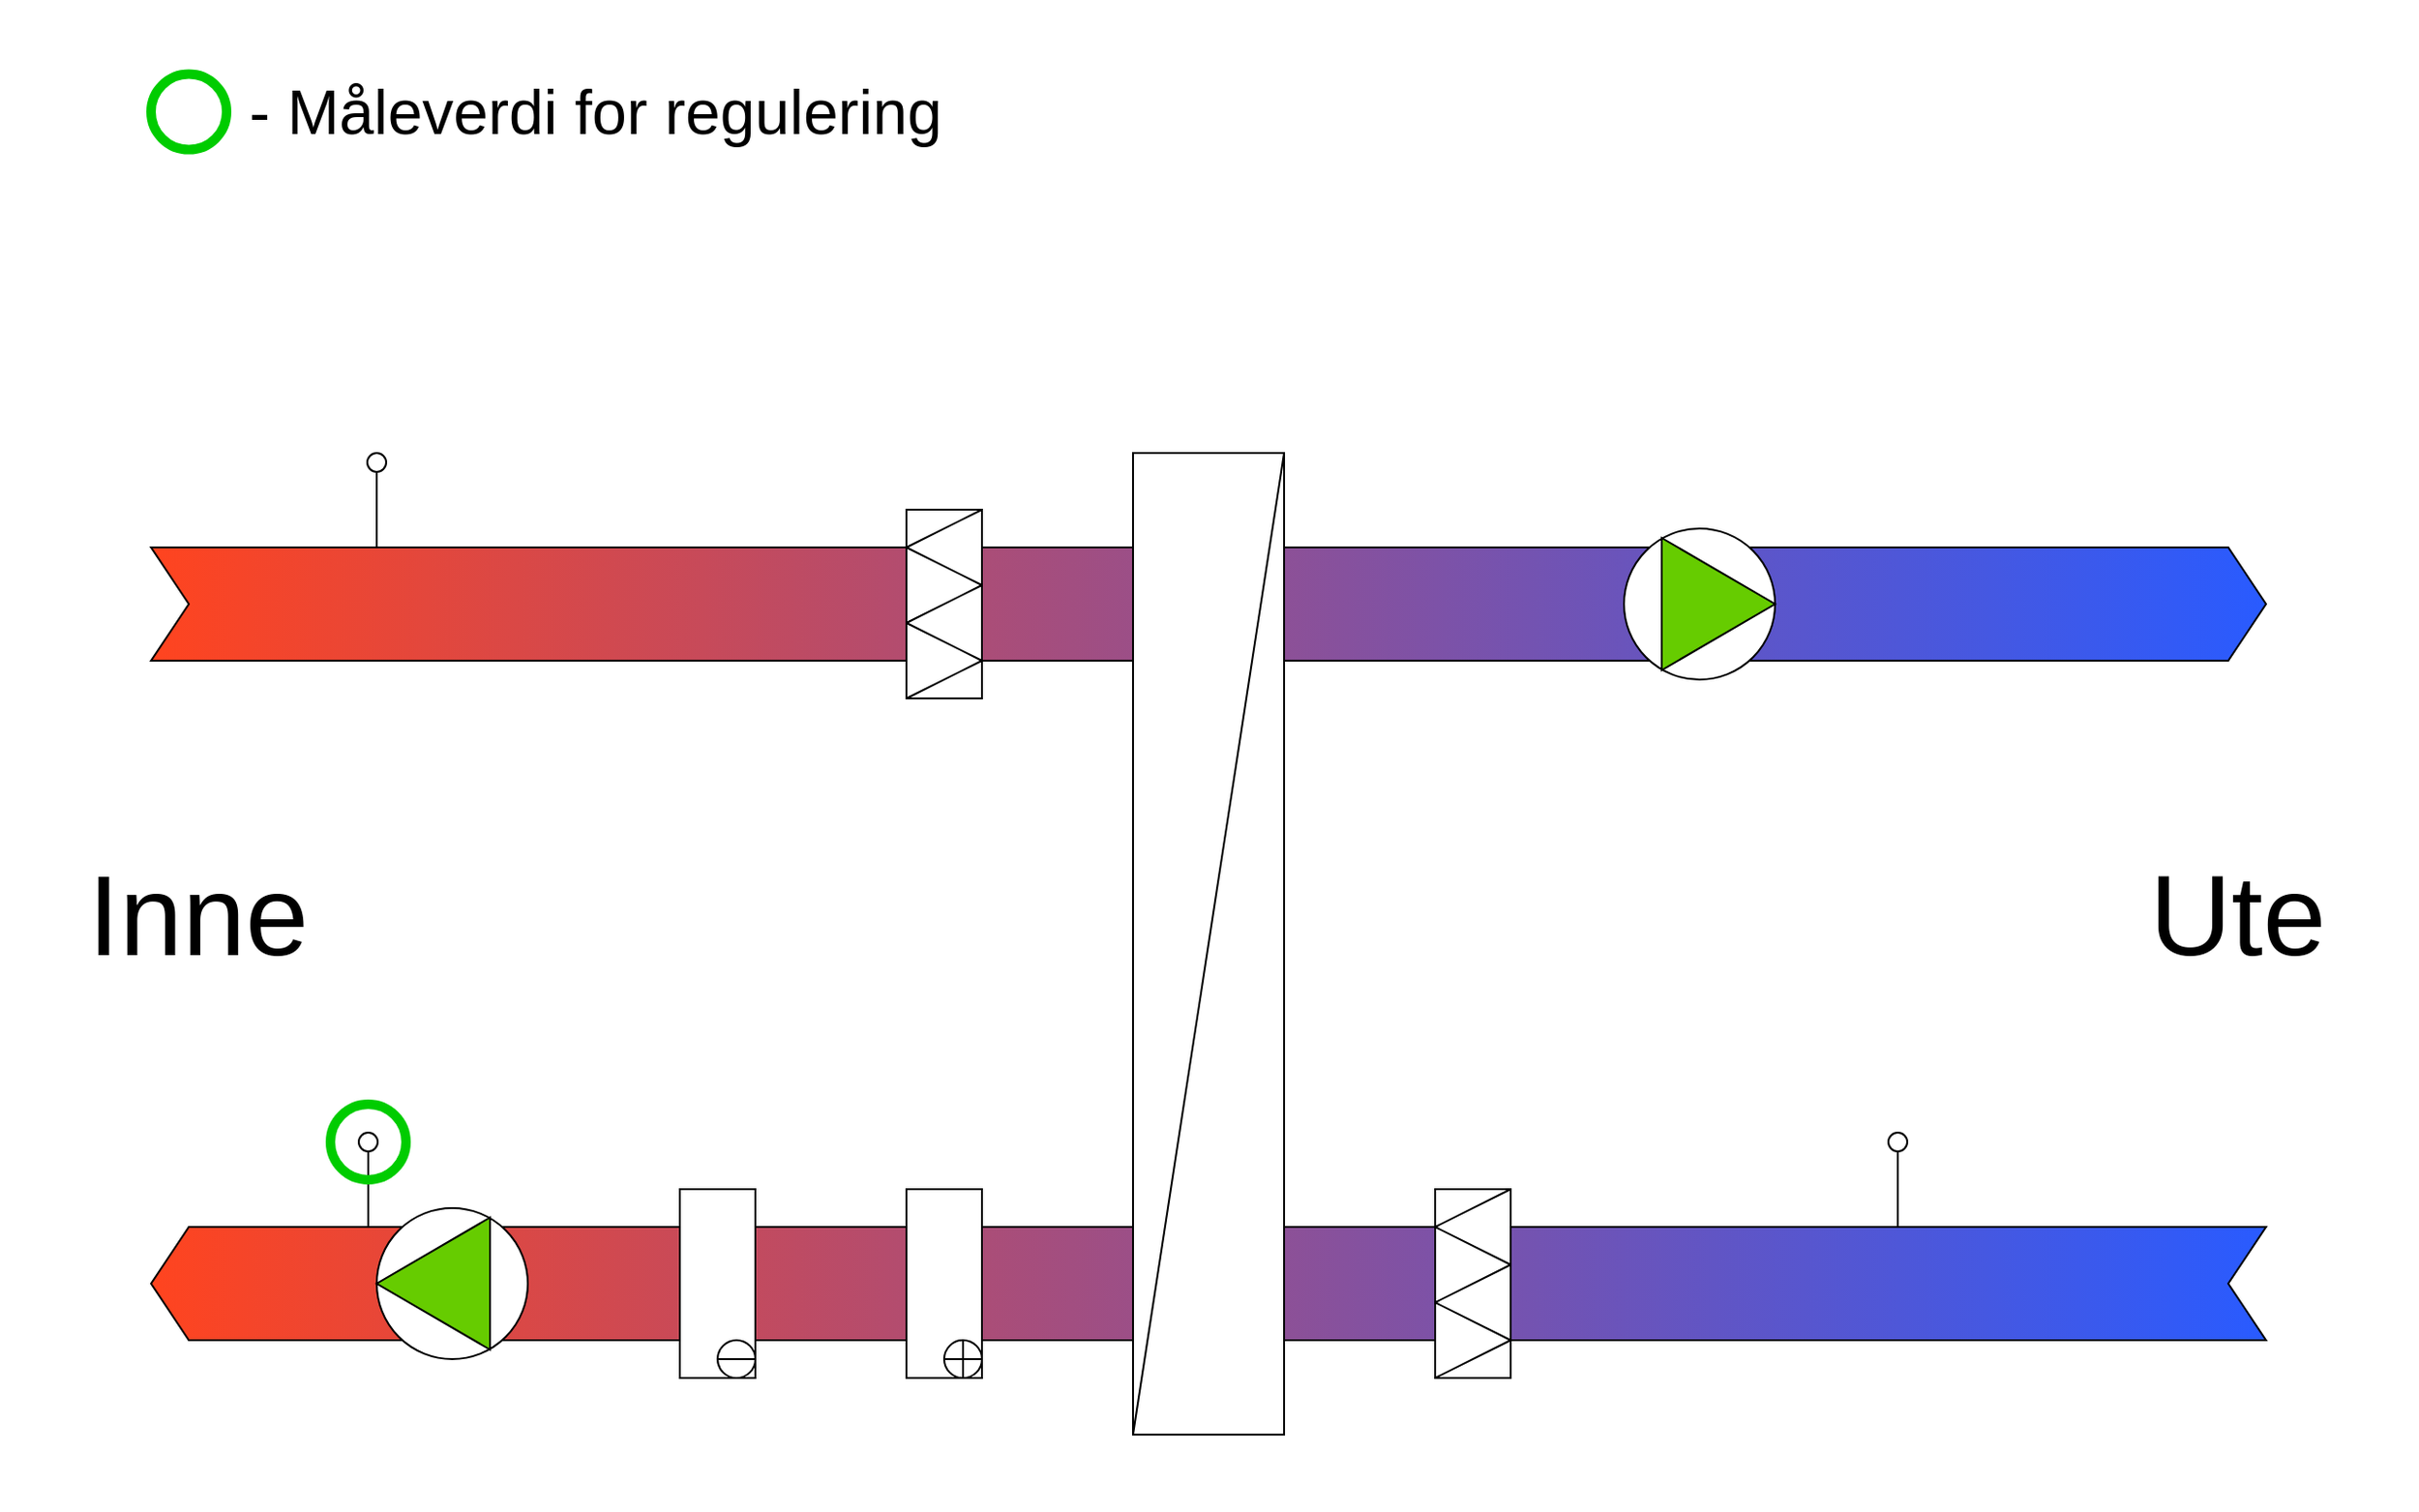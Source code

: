 <mxfile pages="1" version="11.2.7" type="device"><diagram id="B8g8ARdfbTk3gawVPV2g" name="Page-1"><mxGraphModel dx="2545" dy="1005" grid="1" gridSize="10" guides="1" tooltips="1" connect="1" arrows="1" fold="1" page="1" pageScale="1" pageWidth="827" pageHeight="1169" math="0" shadow="0"><root><mxCell id="0"/><mxCell id="1" parent="0"/><mxCell id="tMrsy0uFDzaM5jlQrrLT-79" value="" style="rounded=0;whiteSpace=wrap;html=1;strokeWidth=1;fillOpacity=0;strokeColor=none;" parent="1" vertex="1"><mxGeometry x="-240" y="80" width="1280" height="800" as="geometry"/></mxCell><object label="" placeholders="1" id="tMrsy0uFDzaM5jlQrrLT-1"><mxCell style="shape=step;perimeter=stepPerimeter;whiteSpace=wrap;html=1;fixedSize=1;gradientColor=#FF441F;gradientDirection=west;fillColor=#295BFF;" parent="1" vertex="1"><mxGeometry x="-160" y="370" width="1120" height="60" as="geometry"/></mxCell></object><mxCell id="tMrsy0uFDzaM5jlQrrLT-2" value="" style="shape=step;perimeter=stepPerimeter;whiteSpace=wrap;html=1;fixedSize=1;rotation=-180;fillColor=#295BFF;gradientColor=#FF441F;gradientDirection=east;" parent="1" vertex="1"><mxGeometry x="-160" y="730" width="1120" height="60" as="geometry"/></mxCell><mxCell id="tMrsy0uFDzaM5jlQrrLT-15" value="" style="group" parent="1" vertex="1" connectable="0"><mxGeometry x="360" y="320" width="80" height="520" as="geometry"/></mxCell><mxCell id="tMrsy0uFDzaM5jlQrrLT-3" value="" style="rounded=0;whiteSpace=wrap;html=1;" parent="tMrsy0uFDzaM5jlQrrLT-15" vertex="1"><mxGeometry width="80" height="520" as="geometry"/></mxCell><mxCell id="tMrsy0uFDzaM5jlQrrLT-4" value="" style="endArrow=none;html=1;" parent="tMrsy0uFDzaM5jlQrrLT-15" edge="1"><mxGeometry width="50" height="50" relative="1" as="geometry"><mxPoint y="520" as="sourcePoint"/><mxPoint x="80" as="targetPoint"/></mxGeometry></mxCell><mxCell id="tMrsy0uFDzaM5jlQrrLT-16" value="" style="group" parent="1" vertex="1" connectable="0"><mxGeometry x="240" y="350" width="40" height="100" as="geometry"/></mxCell><mxCell id="tMrsy0uFDzaM5jlQrrLT-17" value="" style="rounded=0;whiteSpace=wrap;html=1;" parent="tMrsy0uFDzaM5jlQrrLT-16" vertex="1"><mxGeometry width="40" height="100" as="geometry"/></mxCell><mxCell id="tMrsy0uFDzaM5jlQrrLT-18" value="" style="endArrow=none;html=1;" parent="tMrsy0uFDzaM5jlQrrLT-16" edge="1"><mxGeometry width="50" height="50" relative="1" as="geometry"><mxPoint y="20" as="sourcePoint"/><mxPoint x="40" as="targetPoint"/></mxGeometry></mxCell><mxCell id="tMrsy0uFDzaM5jlQrrLT-19" value="" style="endArrow=none;html=1;" parent="tMrsy0uFDzaM5jlQrrLT-16" edge="1"><mxGeometry width="50" height="50" relative="1" as="geometry"><mxPoint y="20" as="sourcePoint"/><mxPoint x="40" y="40" as="targetPoint"/></mxGeometry></mxCell><mxCell id="tMrsy0uFDzaM5jlQrrLT-20" value="" style="endArrow=none;html=1;" parent="tMrsy0uFDzaM5jlQrrLT-16" edge="1"><mxGeometry width="50" height="50" relative="1" as="geometry"><mxPoint y="60" as="sourcePoint"/><mxPoint x="40" y="40" as="targetPoint"/></mxGeometry></mxCell><mxCell id="tMrsy0uFDzaM5jlQrrLT-21" value="" style="endArrow=none;html=1;" parent="tMrsy0uFDzaM5jlQrrLT-16" edge="1"><mxGeometry width="50" height="50" relative="1" as="geometry"><mxPoint y="60" as="sourcePoint"/><mxPoint x="40" y="80" as="targetPoint"/></mxGeometry></mxCell><mxCell id="tMrsy0uFDzaM5jlQrrLT-22" value="" style="endArrow=none;html=1;" parent="tMrsy0uFDzaM5jlQrrLT-16" edge="1"><mxGeometry width="50" height="50" relative="1" as="geometry"><mxPoint y="100" as="sourcePoint"/><mxPoint x="40" y="80" as="targetPoint"/></mxGeometry></mxCell><object label="" id="tMrsy0uFDzaM5jlQrrLT-25"><mxCell style="group" parent="1" vertex="1" connectable="0"><mxGeometry x="620" y="360" width="80" height="80" as="geometry"/></mxCell></object><mxCell id="tMrsy0uFDzaM5jlQrrLT-23" value="" style="ellipse;whiteSpace=wrap;html=1;aspect=fixed;" parent="tMrsy0uFDzaM5jlQrrLT-25" vertex="1"><mxGeometry width="80" height="80" as="geometry"/></mxCell><mxCell id="tMrsy0uFDzaM5jlQrrLT-24" value="" style="triangle;whiteSpace=wrap;html=1;fillColor=#66CC00;" parent="tMrsy0uFDzaM5jlQrrLT-25" vertex="1"><mxGeometry x="20" y="5" width="60" height="70" as="geometry"/></mxCell><mxCell id="tMrsy0uFDzaM5jlQrrLT-26" value="" style="group;rotation=180;" parent="1" vertex="1" connectable="0"><mxGeometry x="-40.5" y="720" width="80" height="80" as="geometry"/></mxCell><mxCell id="tMrsy0uFDzaM5jlQrrLT-27" value="" style="ellipse;whiteSpace=wrap;html=1;aspect=fixed;rotation=180;" parent="tMrsy0uFDzaM5jlQrrLT-26" vertex="1"><mxGeometry width="80" height="80" as="geometry"/></mxCell><mxCell id="tMrsy0uFDzaM5jlQrrLT-28" value="" style="triangle;whiteSpace=wrap;html=1;rotation=180;fillColor=#66CC00;" parent="tMrsy0uFDzaM5jlQrrLT-26" vertex="1"><mxGeometry y="5" width="60" height="70" as="geometry"/></mxCell><mxCell id="tMrsy0uFDzaM5jlQrrLT-65" value="" style="group" parent="1" vertex="1" connectable="0"><mxGeometry x="-50" y="680" width="10" height="50" as="geometry"/></mxCell><mxCell id="tMrsy0uFDzaM5jlQrrLT-63" value="" style="endArrow=none;html=1;" parent="tMrsy0uFDzaM5jlQrrLT-65" edge="1"><mxGeometry width="50" height="50" relative="1" as="geometry"><mxPoint x="5" y="50" as="sourcePoint"/><mxPoint x="5" y="10" as="targetPoint"/></mxGeometry></mxCell><mxCell id="tMrsy0uFDzaM5jlQrrLT-64" value="" style="ellipse;whiteSpace=wrap;html=1;aspect=fixed;strokeWidth=1;" parent="tMrsy0uFDzaM5jlQrrLT-65" vertex="1"><mxGeometry width="10" height="10" as="geometry"/></mxCell><mxCell id="tMrsy0uFDzaM5jlQrrLT-68" value="" style="group" parent="1" vertex="1" connectable="0"><mxGeometry x="760" y="680" width="10" height="50" as="geometry"/></mxCell><mxCell id="tMrsy0uFDzaM5jlQrrLT-69" value="" style="endArrow=none;html=1;" parent="tMrsy0uFDzaM5jlQrrLT-68" edge="1"><mxGeometry width="50" height="50" relative="1" as="geometry"><mxPoint x="5" y="50" as="sourcePoint"/><mxPoint x="5" y="10" as="targetPoint"/></mxGeometry></mxCell><mxCell id="tMrsy0uFDzaM5jlQrrLT-70" value="" style="ellipse;whiteSpace=wrap;html=1;aspect=fixed;strokeWidth=1;" parent="tMrsy0uFDzaM5jlQrrLT-68" vertex="1"><mxGeometry width="10" height="10" as="geometry"/></mxCell><mxCell id="tMrsy0uFDzaM5jlQrrLT-74" value="" style="rounded=0;whiteSpace=wrap;html=1;strokeWidth=1;" parent="1" vertex="1"><mxGeometry x="120" y="710" width="40" height="100" as="geometry"/></mxCell><mxCell id="tMrsy0uFDzaM5jlQrrLT-75" value="" style="rounded=0;whiteSpace=wrap;html=1;strokeWidth=1;" parent="1" vertex="1"><mxGeometry x="240" y="710" width="40" height="100" as="geometry"/></mxCell><mxCell id="tMrsy0uFDzaM5jlQrrLT-76" value="" style="shape=lineEllipse;perimeter=ellipsePerimeter;whiteSpace=wrap;html=1;backgroundOutline=1;strokeWidth=1;" parent="1" vertex="1"><mxGeometry x="140" y="790" width="20" height="20" as="geometry"/></mxCell><mxCell id="tMrsy0uFDzaM5jlQrrLT-77" value="" style="shape=orEllipse;perimeter=ellipsePerimeter;whiteSpace=wrap;html=1;backgroundOutline=1;strokeWidth=1;" parent="1" vertex="1"><mxGeometry x="260" y="790" width="20" height="20" as="geometry"/></mxCell><mxCell id="tMrsy0uFDzaM5jlQrrLT-14" value="" style="group" parent="1" vertex="1" connectable="0"><mxGeometry x="520" y="710" width="40" height="100" as="geometry"/></mxCell><mxCell id="tMrsy0uFDzaM5jlQrrLT-5" value="" style="rounded=0;whiteSpace=wrap;html=1;" parent="tMrsy0uFDzaM5jlQrrLT-14" vertex="1"><mxGeometry width="40" height="100" as="geometry"/></mxCell><mxCell id="tMrsy0uFDzaM5jlQrrLT-9" value="" style="endArrow=none;html=1;" parent="tMrsy0uFDzaM5jlQrrLT-14" edge="1"><mxGeometry width="50" height="50" relative="1" as="geometry"><mxPoint y="20" as="sourcePoint"/><mxPoint x="40" as="targetPoint"/></mxGeometry></mxCell><mxCell id="tMrsy0uFDzaM5jlQrrLT-10" value="" style="endArrow=none;html=1;" parent="tMrsy0uFDzaM5jlQrrLT-14" edge="1"><mxGeometry width="50" height="50" relative="1" as="geometry"><mxPoint y="20" as="sourcePoint"/><mxPoint x="40" y="40" as="targetPoint"/></mxGeometry></mxCell><mxCell id="tMrsy0uFDzaM5jlQrrLT-11" value="" style="endArrow=none;html=1;" parent="tMrsy0uFDzaM5jlQrrLT-14" edge="1"><mxGeometry width="50" height="50" relative="1" as="geometry"><mxPoint y="60" as="sourcePoint"/><mxPoint x="40" y="40" as="targetPoint"/></mxGeometry></mxCell><mxCell id="tMrsy0uFDzaM5jlQrrLT-12" value="" style="endArrow=none;html=1;" parent="tMrsy0uFDzaM5jlQrrLT-14" edge="1"><mxGeometry width="50" height="50" relative="1" as="geometry"><mxPoint y="60" as="sourcePoint"/><mxPoint x="40" y="80" as="targetPoint"/></mxGeometry></mxCell><mxCell id="tMrsy0uFDzaM5jlQrrLT-13" value="" style="endArrow=none;html=1;" parent="tMrsy0uFDzaM5jlQrrLT-14" edge="1"><mxGeometry width="50" height="50" relative="1" as="geometry"><mxPoint y="100" as="sourcePoint"/><mxPoint x="40" y="80" as="targetPoint"/></mxGeometry></mxCell><mxCell id="tMrsy0uFDzaM5jlQrrLT-71" value="" style="group" parent="1" vertex="1" connectable="0"><mxGeometry x="-45.5" y="320" width="10" height="50" as="geometry"/></mxCell><mxCell id="tMrsy0uFDzaM5jlQrrLT-72" value="" style="endArrow=none;html=1;" parent="tMrsy0uFDzaM5jlQrrLT-71" edge="1"><mxGeometry width="50" height="50" relative="1" as="geometry"><mxPoint x="5" y="50" as="sourcePoint"/><mxPoint x="5" y="10" as="targetPoint"/></mxGeometry></mxCell><mxCell id="tMrsy0uFDzaM5jlQrrLT-73" value="" style="ellipse;whiteSpace=wrap;html=1;aspect=fixed;strokeWidth=1;" parent="tMrsy0uFDzaM5jlQrrLT-71" vertex="1"><mxGeometry width="10" height="10" as="geometry"/></mxCell><mxCell id="EsZRXjcE-_U_Yr90MpAS-1" value="Ute" style="text;html=1;strokeColor=none;fillColor=none;align=center;verticalAlign=middle;whiteSpace=wrap;rounded=0;fontSize=60;" vertex="1" parent="1"><mxGeometry x="880" y="540" width="130" height="50" as="geometry"/></mxCell><mxCell id="EsZRXjcE-_U_Yr90MpAS-2" value="Inne" style="text;html=1;strokeColor=none;fillColor=none;align=center;verticalAlign=middle;whiteSpace=wrap;rounded=0;fontSize=60;direction=south;" vertex="1" parent="1"><mxGeometry x="-200" y="540" width="130" height="50" as="geometry"/></mxCell><mxCell id="EsZRXjcE-_U_Yr90MpAS-14" value="" style="ellipse;whiteSpace=wrap;html=1;aspect=fixed;fontSize=26;fillColor=none;strokeColor=#00CC00;strokeWidth=5;" vertex="1" parent="1"><mxGeometry x="-65" y="665" width="40" height="40" as="geometry"/></mxCell><mxCell id="EsZRXjcE-_U_Yr90MpAS-17" value="" style="group" vertex="1" connectable="0" parent="1"><mxGeometry x="-160" y="119.31" width="550" height="40" as="geometry"/></mxCell><mxCell id="EsZRXjcE-_U_Yr90MpAS-15" value="" style="ellipse;whiteSpace=wrap;html=1;aspect=fixed;fontSize=26;fillColor=none;strokeColor=#00CC00;strokeWidth=5;align=left;" vertex="1" parent="EsZRXjcE-_U_Yr90MpAS-17"><mxGeometry width="40" height="40" as="geometry"/></mxCell><mxCell id="EsZRXjcE-_U_Yr90MpAS-16" value="- Måleverdi for regulering" style="text;html=1;strokeColor=none;fillColor=none;align=left;verticalAlign=middle;whiteSpace=wrap;rounded=0;fontSize=33;" vertex="1" parent="EsZRXjcE-_U_Yr90MpAS-17"><mxGeometry x="50" width="500" height="40" as="geometry"/></mxCell></root></mxGraphModel></diagram></mxfile>